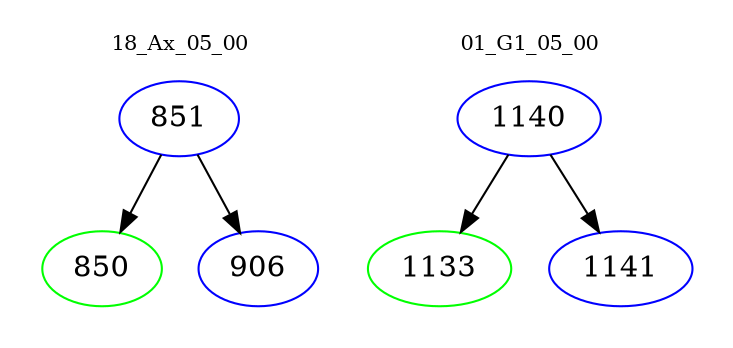 digraph{
subgraph cluster_0 {
color = white
label = "18_Ax_05_00";
fontsize=10;
T0_851 [label="851", color="blue"]
T0_851 -> T0_850 [color="black"]
T0_850 [label="850", color="green"]
T0_851 -> T0_906 [color="black"]
T0_906 [label="906", color="blue"]
}
subgraph cluster_1 {
color = white
label = "01_G1_05_00";
fontsize=10;
T1_1140 [label="1140", color="blue"]
T1_1140 -> T1_1133 [color="black"]
T1_1133 [label="1133", color="green"]
T1_1140 -> T1_1141 [color="black"]
T1_1141 [label="1141", color="blue"]
}
}
